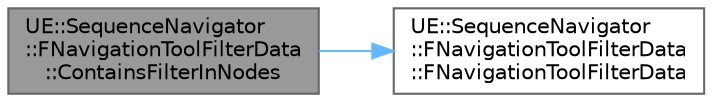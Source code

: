 digraph "UE::SequenceNavigator::FNavigationToolFilterData::ContainsFilterInNodes"
{
 // INTERACTIVE_SVG=YES
 // LATEX_PDF_SIZE
  bgcolor="transparent";
  edge [fontname=Helvetica,fontsize=10,labelfontname=Helvetica,labelfontsize=10];
  node [fontname=Helvetica,fontsize=10,shape=box,height=0.2,width=0.4];
  rankdir="LR";
  Node1 [id="Node000001",label="UE::SequenceNavigator\l::FNavigationToolFilterData\l::ContainsFilterInNodes",height=0.2,width=0.4,color="gray40", fillcolor="grey60", style="filled", fontcolor="black",tooltip=" "];
  Node1 -> Node2 [id="edge1_Node000001_Node000002",color="steelblue1",style="solid",tooltip=" "];
  Node2 [id="Node000002",label="UE::SequenceNavigator\l::FNavigationToolFilterData\l::FNavigationToolFilterData",height=0.2,width=0.4,color="grey40", fillcolor="white", style="filled",URL="$d8/d97/structUE_1_1SequenceNavigator_1_1FNavigationToolFilterData.html#a39040780d46a624dfdbfa30087901a46",tooltip=" "];
}
